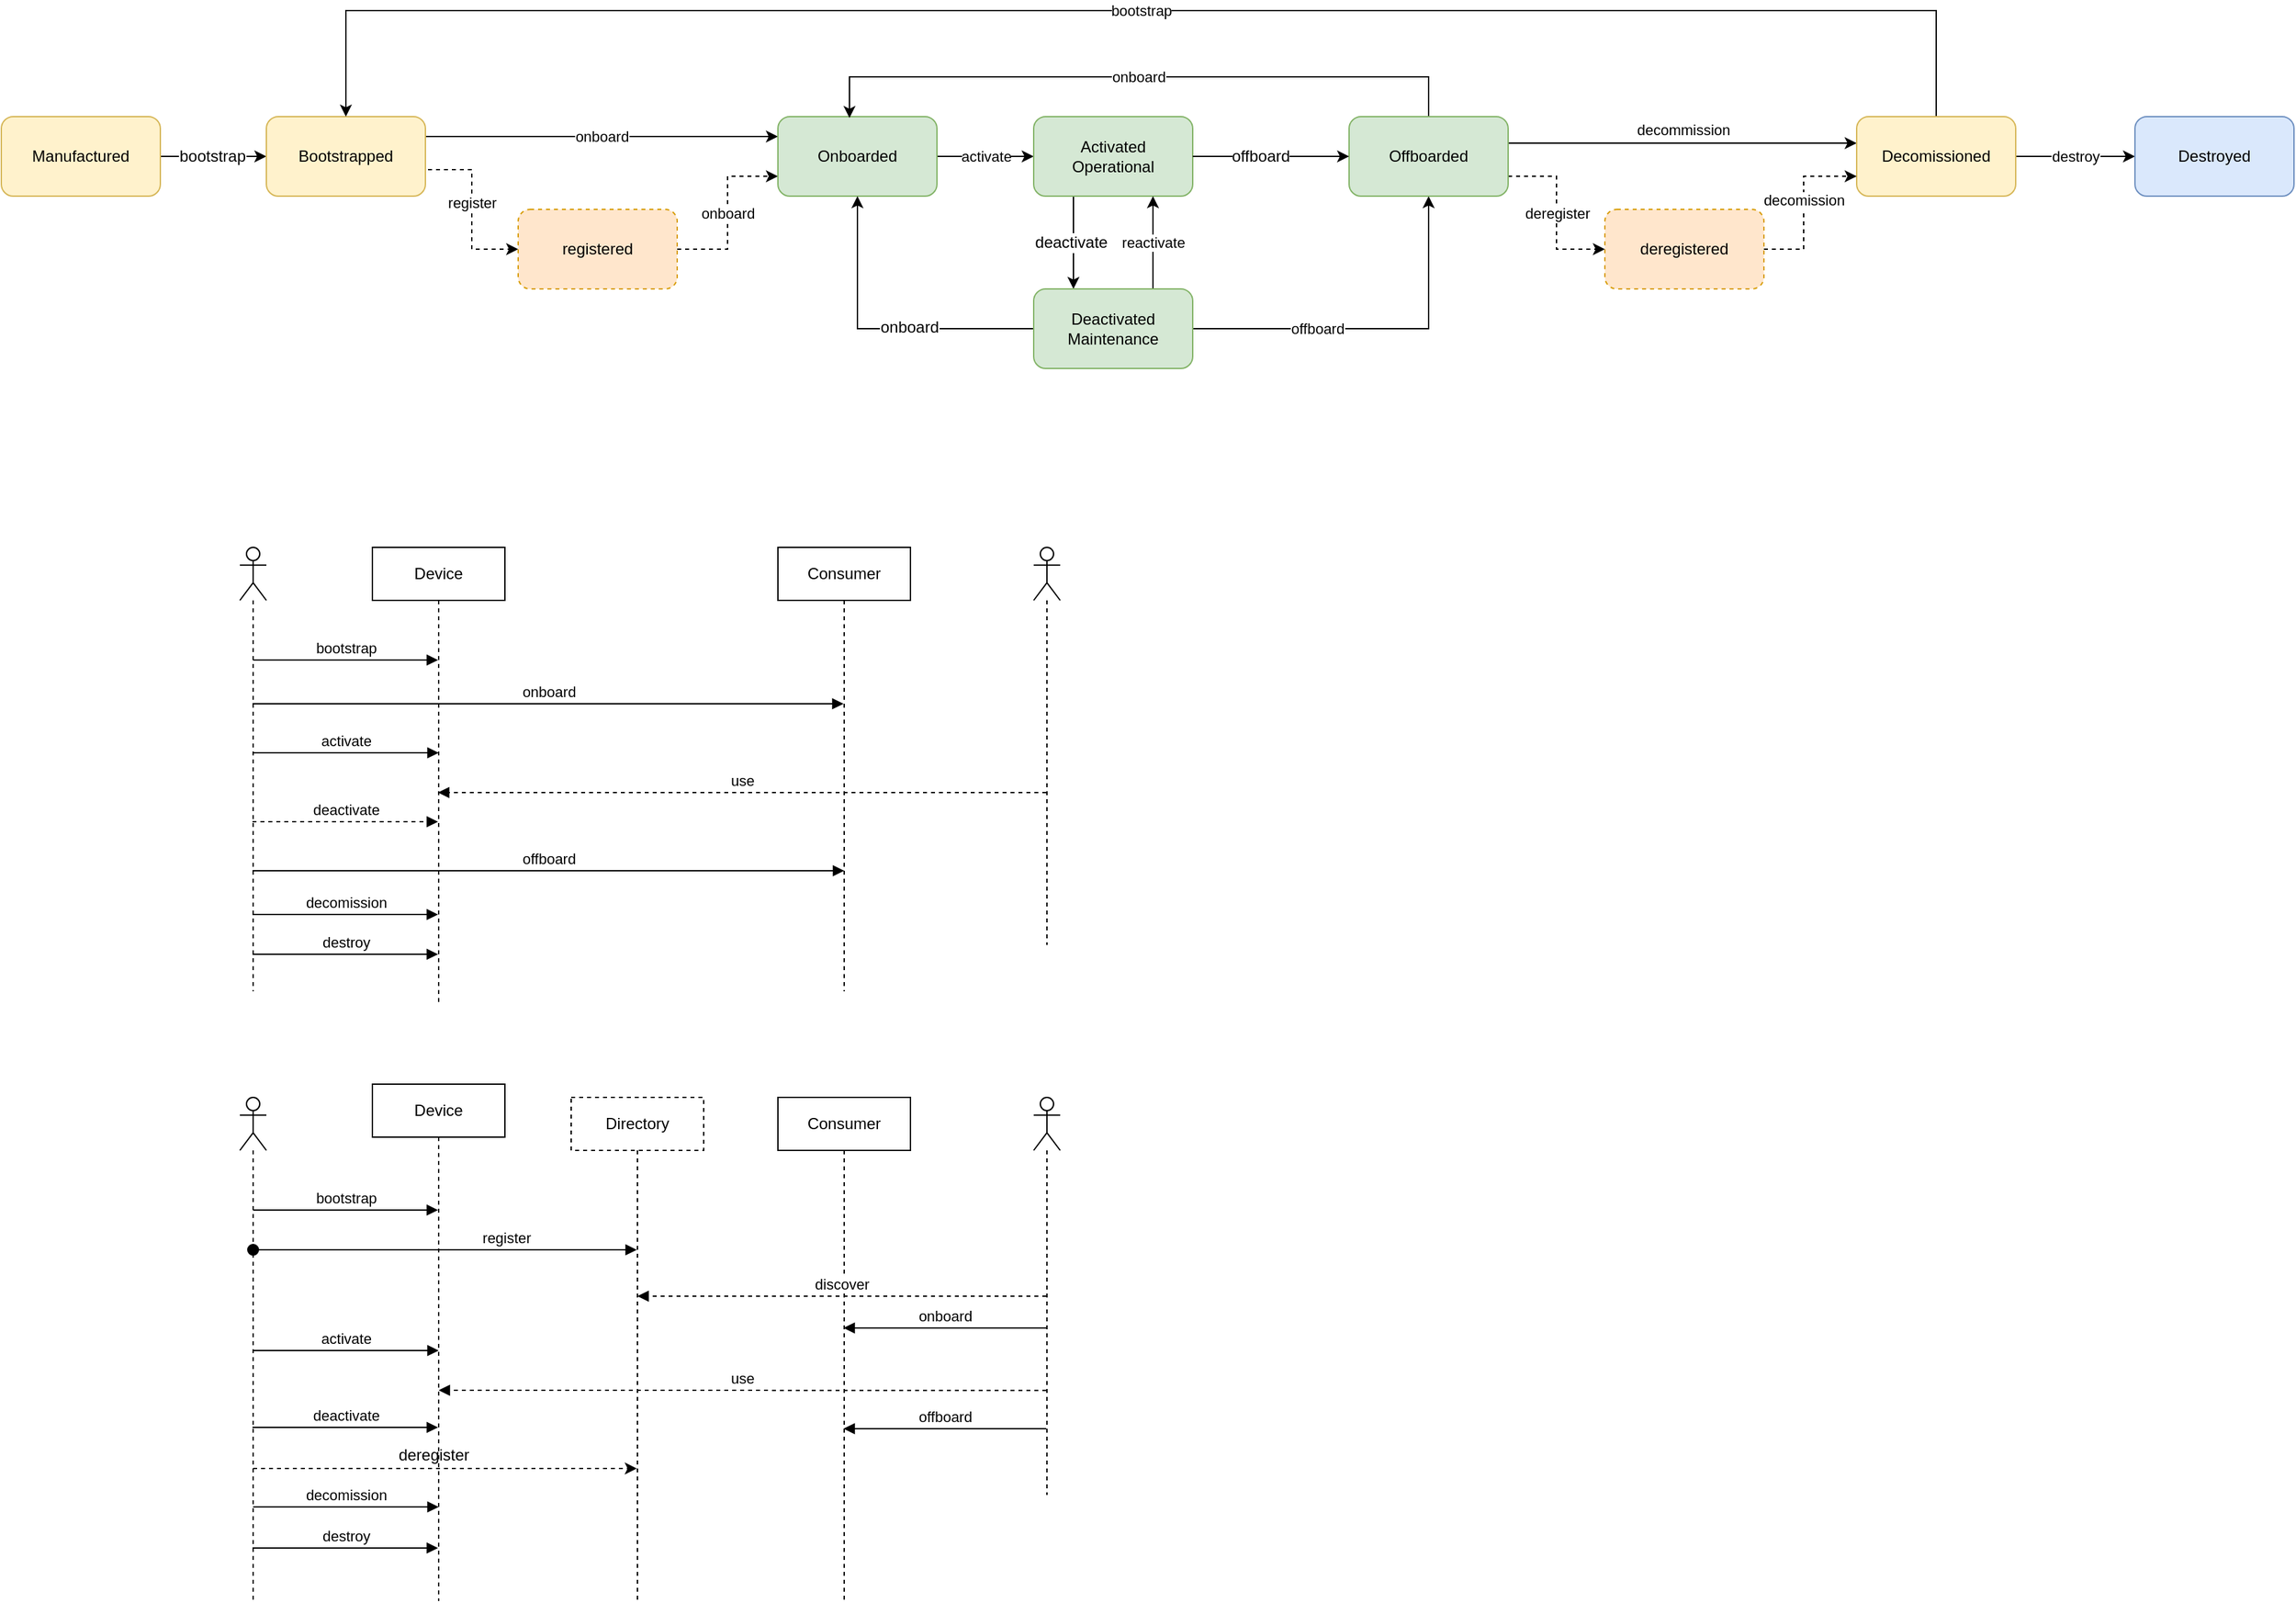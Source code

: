 <mxfile version="12.9.3" type="github">
  <diagram id="73htBAdFns5x5RNXRT5h" name="Page-1">
    <mxGraphModel dx="2189" dy="1014" grid="1" gridSize="10" guides="1" tooltips="1" connect="1" arrows="1" fold="1" page="1" pageScale="1" pageWidth="827" pageHeight="1169" math="0" shadow="0">
      <root>
        <mxCell id="0" />
        <mxCell id="1" parent="0" />
        <mxCell id="cT9X5mV1fRIRkkZIuZl8-15" style="edgeStyle=orthogonalEdgeStyle;rounded=0;orthogonalLoop=1;jettySize=auto;html=1;exitX=1;exitY=0.5;exitDx=0;exitDy=0;entryX=0;entryY=0.5;entryDx=0;entryDy=0;" parent="1" source="cT9X5mV1fRIRkkZIuZl8-1" target="cT9X5mV1fRIRkkZIuZl8-2" edge="1">
          <mxGeometry relative="1" as="geometry" />
        </mxCell>
        <mxCell id="cT9X5mV1fRIRkkZIuZl8-16" value="bootstrap" style="text;html=1;align=center;verticalAlign=middle;resizable=0;points=[];labelBackgroundColor=#ffffff;" parent="cT9X5mV1fRIRkkZIuZl8-15" vertex="1" connectable="0">
          <mxGeometry x="-0.029" y="-2" relative="1" as="geometry">
            <mxPoint y="-2" as="offset" />
          </mxGeometry>
        </mxCell>
        <mxCell id="cT9X5mV1fRIRkkZIuZl8-1" value="Manufactured" style="rounded=1;whiteSpace=wrap;html=1;fillColor=#fff2cc;strokeColor=#d6b656;" parent="1" vertex="1">
          <mxGeometry x="-190" y="260" width="120" height="60" as="geometry" />
        </mxCell>
        <mxCell id="cT9X5mV1fRIRkkZIuZl8-12" value="onboard" style="edgeStyle=orthogonalEdgeStyle;rounded=0;orthogonalLoop=1;jettySize=auto;html=1;entryX=0;entryY=0.75;entryDx=0;entryDy=0;dashed=1;" parent="1" source="NklPxvAMnmCEC8BFBDnq-11" target="cT9X5mV1fRIRkkZIuZl8-3" edge="1">
          <mxGeometry relative="1" as="geometry">
            <mxPoint x="380" y="300" as="targetPoint" />
          </mxGeometry>
        </mxCell>
        <mxCell id="NklPxvAMnmCEC8BFBDnq-12" value="register" style="edgeStyle=orthogonalEdgeStyle;rounded=0;orthogonalLoop=1;jettySize=auto;html=1;exitX=1;exitY=0.5;exitDx=0;exitDy=0;entryX=0;entryY=0.5;entryDx=0;entryDy=0;dashed=1;" edge="1" parent="1" source="cT9X5mV1fRIRkkZIuZl8-2" target="NklPxvAMnmCEC8BFBDnq-11">
          <mxGeometry relative="1" as="geometry">
            <Array as="points">
              <mxPoint x="130" y="300" />
              <mxPoint x="165" y="300" />
              <mxPoint x="165" y="360" />
            </Array>
          </mxGeometry>
        </mxCell>
        <mxCell id="NklPxvAMnmCEC8BFBDnq-15" value="onboard" style="edgeStyle=orthogonalEdgeStyle;rounded=0;orthogonalLoop=1;jettySize=auto;html=1;exitX=1;exitY=0.25;exitDx=0;exitDy=0;entryX=0;entryY=0.25;entryDx=0;entryDy=0;" edge="1" parent="1" source="cT9X5mV1fRIRkkZIuZl8-2" target="cT9X5mV1fRIRkkZIuZl8-3">
          <mxGeometry relative="1" as="geometry" />
        </mxCell>
        <mxCell id="cT9X5mV1fRIRkkZIuZl8-2" value="Bootstrapped" style="rounded=1;whiteSpace=wrap;html=1;fillColor=#fff2cc;strokeColor=#d6b656;" parent="1" vertex="1">
          <mxGeometry x="10" y="260" width="120" height="60" as="geometry" />
        </mxCell>
        <mxCell id="cT9X5mV1fRIRkkZIuZl8-11" value="activate" style="edgeStyle=orthogonalEdgeStyle;rounded=0;orthogonalLoop=1;jettySize=auto;html=1;exitX=1;exitY=0.5;exitDx=0;exitDy=0;entryX=0;entryY=0.5;entryDx=0;entryDy=0;" parent="1" source="cT9X5mV1fRIRkkZIuZl8-3" target="cT9X5mV1fRIRkkZIuZl8-4" edge="1">
          <mxGeometry relative="1" as="geometry" />
        </mxCell>
        <mxCell id="cT9X5mV1fRIRkkZIuZl8-3" value="Onboarded" style="rounded=1;whiteSpace=wrap;html=1;fillColor=#d5e8d4;strokeColor=#82b366;" parent="1" vertex="1">
          <mxGeometry x="396" y="260" width="120" height="60" as="geometry" />
        </mxCell>
        <mxCell id="cT9X5mV1fRIRkkZIuZl8-7" style="edgeStyle=orthogonalEdgeStyle;rounded=0;orthogonalLoop=1;jettySize=auto;html=1;entryX=0.25;entryY=0;entryDx=0;entryDy=0;exitX=0.25;exitY=1;exitDx=0;exitDy=0;" parent="1" source="cT9X5mV1fRIRkkZIuZl8-4" target="cT9X5mV1fRIRkkZIuZl8-5" edge="1">
          <mxGeometry relative="1" as="geometry" />
        </mxCell>
        <mxCell id="cT9X5mV1fRIRkkZIuZl8-9" value="deactivate" style="text;html=1;align=center;verticalAlign=middle;resizable=0;points=[];labelBackgroundColor=#ffffff;" parent="cT9X5mV1fRIRkkZIuZl8-7" vertex="1" connectable="0">
          <mxGeometry y="-2" relative="1" as="geometry">
            <mxPoint as="offset" />
          </mxGeometry>
        </mxCell>
        <mxCell id="cT9X5mV1fRIRkkZIuZl8-14" value="decommission" style="edgeStyle=orthogonalEdgeStyle;rounded=0;orthogonalLoop=1;jettySize=auto;html=1;exitX=1;exitY=0.5;exitDx=0;exitDy=0;" parent="1" source="NklPxvAMnmCEC8BFBDnq-57" target="cT9X5mV1fRIRkkZIuZl8-6" edge="1">
          <mxGeometry x="0.04" y="10" relative="1" as="geometry">
            <Array as="points">
              <mxPoint x="947" y="280" />
            </Array>
            <mxPoint as="offset" />
          </mxGeometry>
        </mxCell>
        <mxCell id="cT9X5mV1fRIRkkZIuZl8-4" value="Activated&lt;br&gt;Operational" style="rounded=1;whiteSpace=wrap;html=1;fillColor=#d5e8d4;strokeColor=#82b366;" parent="1" vertex="1">
          <mxGeometry x="589" y="260" width="120" height="60" as="geometry" />
        </mxCell>
        <mxCell id="cT9X5mV1fRIRkkZIuZl8-8" value="reactivate" style="edgeStyle=orthogonalEdgeStyle;rounded=0;orthogonalLoop=1;jettySize=auto;html=1;exitX=0.75;exitY=0;exitDx=0;exitDy=0;entryX=0.75;entryY=1;entryDx=0;entryDy=0;" parent="1" source="cT9X5mV1fRIRkkZIuZl8-5" target="cT9X5mV1fRIRkkZIuZl8-4" edge="1">
          <mxGeometry relative="1" as="geometry" />
        </mxCell>
        <mxCell id="cT9X5mV1fRIRkkZIuZl8-10" style="edgeStyle=orthogonalEdgeStyle;rounded=0;orthogonalLoop=1;jettySize=auto;html=1;exitX=0;exitY=0.5;exitDx=0;exitDy=0;entryX=0.5;entryY=1;entryDx=0;entryDy=0;" parent="1" source="cT9X5mV1fRIRkkZIuZl8-5" target="cT9X5mV1fRIRkkZIuZl8-3" edge="1">
          <mxGeometry relative="1" as="geometry" />
        </mxCell>
        <mxCell id="cT9X5mV1fRIRkkZIuZl8-13" value="onboard" style="text;html=1;align=center;verticalAlign=middle;resizable=0;points=[];labelBackgroundColor=#ffffff;" parent="cT9X5mV1fRIRkkZIuZl8-10" vertex="1" connectable="0">
          <mxGeometry x="-0.193" y="-1" relative="1" as="geometry">
            <mxPoint as="offset" />
          </mxGeometry>
        </mxCell>
        <mxCell id="NklPxvAMnmCEC8BFBDnq-27" value="offboard" style="edgeStyle=orthogonalEdgeStyle;rounded=0;orthogonalLoop=1;jettySize=auto;html=1;exitX=1;exitY=0.5;exitDx=0;exitDy=0;" edge="1" parent="1" source="cT9X5mV1fRIRkkZIuZl8-5" target="NklPxvAMnmCEC8BFBDnq-57">
          <mxGeometry x="-0.328" relative="1" as="geometry">
            <mxPoint as="offset" />
          </mxGeometry>
        </mxCell>
        <mxCell id="cT9X5mV1fRIRkkZIuZl8-5" value="Deactivated Maintenance" style="rounded=1;whiteSpace=wrap;html=1;fillColor=#d5e8d4;strokeColor=#82b366;" parent="1" vertex="1">
          <mxGeometry x="589" y="390" width="120" height="60" as="geometry" />
        </mxCell>
        <mxCell id="cT9X5mV1fRIRkkZIuZl8-18" value="destroy" style="edgeStyle=orthogonalEdgeStyle;rounded=0;orthogonalLoop=1;jettySize=auto;html=1;exitX=1;exitY=0.5;exitDx=0;exitDy=0;" parent="1" source="cT9X5mV1fRIRkkZIuZl8-6" target="cT9X5mV1fRIRkkZIuZl8-17" edge="1">
          <mxGeometry relative="1" as="geometry" />
        </mxCell>
        <mxCell id="cT9X5mV1fRIRkkZIuZl8-19" value="bootstrap" style="edgeStyle=orthogonalEdgeStyle;rounded=0;orthogonalLoop=1;jettySize=auto;html=1;entryX=0.5;entryY=0;entryDx=0;entryDy=0;exitX=0.5;exitY=0;exitDx=0;exitDy=0;" parent="1" source="cT9X5mV1fRIRkkZIuZl8-6" target="cT9X5mV1fRIRkkZIuZl8-2" edge="1">
          <mxGeometry relative="1" as="geometry">
            <Array as="points">
              <mxPoint x="1270" y="180" />
              <mxPoint x="70" y="180" />
            </Array>
            <mxPoint x="1030" y="240" as="sourcePoint" />
          </mxGeometry>
        </mxCell>
        <mxCell id="cT9X5mV1fRIRkkZIuZl8-6" value="Decomissioned" style="rounded=1;whiteSpace=wrap;html=1;fillColor=#fff2cc;strokeColor=#d6b656;" parent="1" vertex="1">
          <mxGeometry x="1210" y="260" width="120" height="60" as="geometry" />
        </mxCell>
        <mxCell id="cT9X5mV1fRIRkkZIuZl8-17" value="Destroyed" style="rounded=1;whiteSpace=wrap;html=1;fillColor=#dae8fc;strokeColor=#6c8ebf;" parent="1" vertex="1">
          <mxGeometry x="1420" y="260" width="120" height="60" as="geometry" />
        </mxCell>
        <mxCell id="NklPxvAMnmCEC8BFBDnq-1" value="" style="shape=umlLifeline;participant=umlActor;perimeter=lifelinePerimeter;whiteSpace=wrap;html=1;container=1;collapsible=0;recursiveResize=0;verticalAlign=top;spacingTop=36;labelBackgroundColor=#ffffff;outlineConnect=0;" vertex="1" parent="1">
          <mxGeometry x="-10" y="585" width="20" height="335" as="geometry" />
        </mxCell>
        <mxCell id="NklPxvAMnmCEC8BFBDnq-11" value="registered" style="rounded=1;whiteSpace=wrap;html=1;fillColor=#ffe6cc;strokeColor=#d79b00;dashed=1;" vertex="1" parent="1">
          <mxGeometry x="200" y="330" width="120" height="60" as="geometry" />
        </mxCell>
        <mxCell id="NklPxvAMnmCEC8BFBDnq-16" value="onboard" style="html=1;verticalAlign=bottom;endArrow=block;" edge="1" parent="1">
          <mxGeometry width="80" relative="1" as="geometry">
            <mxPoint x="-0.5" y="703" as="sourcePoint" />
            <mxPoint x="445.5" y="703" as="targetPoint" />
            <Array as="points">
              <mxPoint x="290" y="703" />
            </Array>
          </mxGeometry>
        </mxCell>
        <mxCell id="NklPxvAMnmCEC8BFBDnq-17" value="bootstrap" style="html=1;verticalAlign=bottom;endArrow=block;" edge="1" parent="1" source="NklPxvAMnmCEC8BFBDnq-1" target="NklPxvAMnmCEC8BFBDnq-18">
          <mxGeometry width="80" relative="1" as="geometry">
            <mxPoint x="490" y="540" as="sourcePoint" />
            <mxPoint x="570" y="540" as="targetPoint" />
            <Array as="points">
              <mxPoint x="80" y="670" />
            </Array>
          </mxGeometry>
        </mxCell>
        <mxCell id="NklPxvAMnmCEC8BFBDnq-18" value="Device" style="shape=umlLifeline;perimeter=lifelinePerimeter;whiteSpace=wrap;html=1;container=1;collapsible=0;recursiveResize=0;outlineConnect=0;" vertex="1" parent="1">
          <mxGeometry x="90" y="585" width="100" height="345" as="geometry" />
        </mxCell>
        <mxCell id="NklPxvAMnmCEC8BFBDnq-20" value="Consumer" style="shape=umlLifeline;perimeter=lifelinePerimeter;whiteSpace=wrap;html=1;container=1;collapsible=0;recursiveResize=0;outlineConnect=0;" vertex="1" parent="1">
          <mxGeometry x="396" y="585" width="100" height="335" as="geometry" />
        </mxCell>
        <mxCell id="NklPxvAMnmCEC8BFBDnq-23" value="activate" style="html=1;verticalAlign=bottom;endArrow=block;" edge="1" parent="1">
          <mxGeometry width="80" relative="1" as="geometry">
            <mxPoint y="740" as="sourcePoint" />
            <mxPoint x="140" y="740" as="targetPoint" />
          </mxGeometry>
        </mxCell>
        <mxCell id="NklPxvAMnmCEC8BFBDnq-24" value="" style="shape=umlLifeline;participant=umlActor;perimeter=lifelinePerimeter;whiteSpace=wrap;html=1;container=1;collapsible=0;recursiveResize=0;verticalAlign=top;spacingTop=36;labelBackgroundColor=#ffffff;outlineConnect=0;" vertex="1" parent="1">
          <mxGeometry x="589" y="585" width="20" height="300" as="geometry" />
        </mxCell>
        <mxCell id="NklPxvAMnmCEC8BFBDnq-26" value="deactivate" style="html=1;verticalAlign=bottom;endArrow=block;dashed=1;" edge="1" parent="1">
          <mxGeometry width="80" relative="1" as="geometry">
            <mxPoint x="-0.5" y="792" as="sourcePoint" />
            <mxPoint x="139.5" y="792" as="targetPoint" />
            <Array as="points">
              <mxPoint x="60" y="792" />
            </Array>
          </mxGeometry>
        </mxCell>
        <mxCell id="NklPxvAMnmCEC8BFBDnq-33" value="offboard" style="html=1;verticalAlign=bottom;endArrow=block;" edge="1" parent="1">
          <mxGeometry width="80" relative="1" as="geometry">
            <mxPoint x="-0.5" y="829" as="sourcePoint" />
            <mxPoint x="446" y="829" as="targetPoint" />
            <Array as="points" />
          </mxGeometry>
        </mxCell>
        <mxCell id="NklPxvAMnmCEC8BFBDnq-35" value="decomission" style="html=1;verticalAlign=bottom;endArrow=block;" edge="1" parent="1">
          <mxGeometry width="80" relative="1" as="geometry">
            <mxPoint x="-0.5" y="862" as="sourcePoint" />
            <mxPoint x="139.5" y="862" as="targetPoint" />
            <Array as="points">
              <mxPoint x="50" y="862" />
            </Array>
          </mxGeometry>
        </mxCell>
        <mxCell id="NklPxvAMnmCEC8BFBDnq-36" value="" style="shape=umlLifeline;participant=umlActor;perimeter=lifelinePerimeter;whiteSpace=wrap;html=1;container=1;collapsible=0;recursiveResize=0;verticalAlign=top;spacingTop=36;labelBackgroundColor=#ffffff;outlineConnect=0;" vertex="1" parent="1">
          <mxGeometry x="-10" y="1000" width="20" height="380" as="geometry" />
        </mxCell>
        <mxCell id="NklPxvAMnmCEC8BFBDnq-37" value="register" style="html=1;verticalAlign=bottom;startArrow=oval;endArrow=block;startSize=8;" edge="1" parent="1" source="NklPxvAMnmCEC8BFBDnq-36" target="NklPxvAMnmCEC8BFBDnq-43">
          <mxGeometry x="0.315" relative="1" as="geometry">
            <mxPoint x="290" y="1125" as="sourcePoint" />
            <mxPoint x="350" y="1125" as="targetPoint" />
            <Array as="points">
              <mxPoint x="170" y="1115" />
            </Array>
            <mxPoint as="offset" />
          </mxGeometry>
        </mxCell>
        <mxCell id="NklPxvAMnmCEC8BFBDnq-38" value="onboard" style="html=1;verticalAlign=bottom;endArrow=block;" edge="1" parent="1">
          <mxGeometry width="80" relative="1" as="geometry">
            <mxPoint x="598.5" y="1174" as="sourcePoint" />
            <mxPoint x="445.5" y="1174" as="targetPoint" />
            <Array as="points">
              <mxPoint x="530" y="1174" />
            </Array>
          </mxGeometry>
        </mxCell>
        <mxCell id="NklPxvAMnmCEC8BFBDnq-39" value="bootstrap" style="html=1;verticalAlign=bottom;endArrow=block;" edge="1" parent="1" source="NklPxvAMnmCEC8BFBDnq-36" target="NklPxvAMnmCEC8BFBDnq-42">
          <mxGeometry width="80" relative="1" as="geometry">
            <mxPoint x="490" y="955" as="sourcePoint" />
            <mxPoint x="570" y="955" as="targetPoint" />
            <Array as="points">
              <mxPoint x="80" y="1085" />
            </Array>
          </mxGeometry>
        </mxCell>
        <mxCell id="NklPxvAMnmCEC8BFBDnq-40" style="edgeStyle=orthogonalEdgeStyle;rounded=0;orthogonalLoop=1;jettySize=auto;html=1;dashed=1;" edge="1" parent="1" source="NklPxvAMnmCEC8BFBDnq-36">
          <mxGeometry relative="1" as="geometry">
            <Array as="points">
              <mxPoint x="60" y="1280" />
              <mxPoint x="60" y="1280" />
            </Array>
            <mxPoint x="139.5" y="1280" as="sourcePoint" />
            <mxPoint x="289.5" y="1280" as="targetPoint" />
          </mxGeometry>
        </mxCell>
        <mxCell id="NklPxvAMnmCEC8BFBDnq-41" value="deregister" style="text;html=1;align=center;verticalAlign=middle;resizable=0;points=[];labelBackgroundColor=#ffffff;" vertex="1" connectable="0" parent="NklPxvAMnmCEC8BFBDnq-40">
          <mxGeometry x="0.073" y="-18" relative="1" as="geometry">
            <mxPoint x="-19.5" y="-28" as="offset" />
          </mxGeometry>
        </mxCell>
        <mxCell id="NklPxvAMnmCEC8BFBDnq-42" value="Device" style="shape=umlLifeline;perimeter=lifelinePerimeter;whiteSpace=wrap;html=1;container=1;collapsible=0;recursiveResize=0;outlineConnect=0;" vertex="1" parent="1">
          <mxGeometry x="90" y="990" width="100" height="390" as="geometry" />
        </mxCell>
        <mxCell id="NklPxvAMnmCEC8BFBDnq-43" value="Directory" style="shape=umlLifeline;perimeter=lifelinePerimeter;whiteSpace=wrap;html=1;container=1;collapsible=0;recursiveResize=0;outlineConnect=0;dashed=1;" vertex="1" parent="1">
          <mxGeometry x="240" y="1000" width="100" height="380" as="geometry" />
        </mxCell>
        <mxCell id="NklPxvAMnmCEC8BFBDnq-44" value="Consumer" style="shape=umlLifeline;perimeter=lifelinePerimeter;whiteSpace=wrap;html=1;container=1;collapsible=0;recursiveResize=0;outlineConnect=0;" vertex="1" parent="1">
          <mxGeometry x="396" y="1000" width="100" height="380" as="geometry" />
        </mxCell>
        <mxCell id="NklPxvAMnmCEC8BFBDnq-46" value="activate" style="html=1;verticalAlign=bottom;endArrow=block;" edge="1" parent="1">
          <mxGeometry width="80" relative="1" as="geometry">
            <mxPoint y="1191" as="sourcePoint" />
            <mxPoint x="140" y="1191" as="targetPoint" />
            <Array as="points">
              <mxPoint x="70" y="1191" />
            </Array>
          </mxGeometry>
        </mxCell>
        <mxCell id="NklPxvAMnmCEC8BFBDnq-47" value="" style="shape=umlLifeline;participant=umlActor;perimeter=lifelinePerimeter;whiteSpace=wrap;html=1;container=1;collapsible=0;recursiveResize=0;verticalAlign=top;spacingTop=36;labelBackgroundColor=#ffffff;outlineConnect=0;" vertex="1" parent="1">
          <mxGeometry x="589" y="1000" width="20" height="300" as="geometry" />
        </mxCell>
        <mxCell id="NklPxvAMnmCEC8BFBDnq-48" value="deactivate" style="html=1;verticalAlign=bottom;endArrow=block;" edge="1" parent="1">
          <mxGeometry width="80" relative="1" as="geometry">
            <mxPoint x="-0.5" y="1249" as="sourcePoint" />
            <mxPoint x="139.5" y="1249" as="targetPoint" />
            <Array as="points">
              <mxPoint x="60" y="1249" />
            </Array>
          </mxGeometry>
        </mxCell>
        <mxCell id="NklPxvAMnmCEC8BFBDnq-49" value="decomission" style="html=1;verticalAlign=bottom;endArrow=block;" edge="1" parent="1">
          <mxGeometry width="80" relative="1" as="geometry">
            <mxPoint y="1309" as="sourcePoint" />
            <mxPoint x="140" y="1309" as="targetPoint" />
            <Array as="points" />
          </mxGeometry>
        </mxCell>
        <mxCell id="NklPxvAMnmCEC8BFBDnq-54" value="decomission" style="edgeStyle=orthogonalEdgeStyle;rounded=0;orthogonalLoop=1;jettySize=auto;html=1;entryX=0;entryY=0.75;entryDx=0;entryDy=0;dashed=1;exitX=1;exitY=0.5;exitDx=0;exitDy=0;" edge="1" parent="1" source="NklPxvAMnmCEC8BFBDnq-52" target="cT9X5mV1fRIRkkZIuZl8-6">
          <mxGeometry x="-0.238" y="20" relative="1" as="geometry">
            <Array as="points">
              <mxPoint x="1170" y="360" />
              <mxPoint x="1170" y="305" />
            </Array>
            <mxPoint x="20" y="-20" as="offset" />
          </mxGeometry>
        </mxCell>
        <mxCell id="NklPxvAMnmCEC8BFBDnq-52" value="deregistered" style="rounded=1;whiteSpace=wrap;html=1;fillColor=#ffe6cc;strokeColor=#d79b00;dashed=1;" vertex="1" parent="1">
          <mxGeometry x="1020" y="330" width="120" height="60" as="geometry" />
        </mxCell>
        <mxCell id="NklPxvAMnmCEC8BFBDnq-55" value="use" style="html=1;verticalAlign=bottom;endArrow=block;dashed=1;" edge="1" parent="1">
          <mxGeometry width="80" relative="1" as="geometry">
            <mxPoint x="598.5" y="770" as="sourcePoint" />
            <mxPoint x="139.5" y="770" as="targetPoint" />
            <Array as="points">
              <mxPoint x="370" y="770" />
            </Array>
          </mxGeometry>
        </mxCell>
        <mxCell id="NklPxvAMnmCEC8BFBDnq-56" value="use" style="html=1;verticalAlign=bottom;endArrow=block;dashed=1;entryX=0.5;entryY=0.594;entryDx=0;entryDy=0;entryPerimeter=0;" edge="1" parent="1">
          <mxGeometry width="80" relative="1" as="geometry">
            <mxPoint x="598.5" y="1221.07" as="sourcePoint" />
            <mxPoint x="140" y="1221.0" as="targetPoint" />
            <Array as="points">
              <mxPoint x="430" y="1221.07" />
            </Array>
          </mxGeometry>
        </mxCell>
        <mxCell id="NklPxvAMnmCEC8BFBDnq-61" value="deregister" style="edgeStyle=orthogonalEdgeStyle;rounded=0;orthogonalLoop=1;jettySize=auto;html=1;exitX=1;exitY=0.75;exitDx=0;exitDy=0;entryX=0;entryY=0.5;entryDx=0;entryDy=0;dashed=1;" edge="1" parent="1" source="NklPxvAMnmCEC8BFBDnq-57" target="NklPxvAMnmCEC8BFBDnq-52">
          <mxGeometry relative="1" as="geometry" />
        </mxCell>
        <mxCell id="NklPxvAMnmCEC8BFBDnq-62" value="onboard" style="edgeStyle=orthogonalEdgeStyle;rounded=0;orthogonalLoop=1;jettySize=auto;html=1;exitX=0.5;exitY=0;exitDx=0;exitDy=0;entryX=0.45;entryY=0.017;entryDx=0;entryDy=0;entryPerimeter=0;" edge="1" parent="1" source="NklPxvAMnmCEC8BFBDnq-57" target="cT9X5mV1fRIRkkZIuZl8-3">
          <mxGeometry relative="1" as="geometry">
            <Array as="points">
              <mxPoint x="887" y="230" />
              <mxPoint x="450" y="230" />
            </Array>
          </mxGeometry>
        </mxCell>
        <mxCell id="NklPxvAMnmCEC8BFBDnq-57" value="Offboarded" style="rounded=1;whiteSpace=wrap;html=1;fillColor=#d5e8d4;strokeColor=#82b366;" vertex="1" parent="1">
          <mxGeometry x="827" y="260" width="120" height="60" as="geometry" />
        </mxCell>
        <mxCell id="NklPxvAMnmCEC8BFBDnq-59" value="" style="edgeStyle=orthogonalEdgeStyle;rounded=0;orthogonalLoop=1;jettySize=auto;html=1;exitX=1;exitY=0.5;exitDx=0;exitDy=0;" edge="1" parent="1" source="cT9X5mV1fRIRkkZIuZl8-4" target="NklPxvAMnmCEC8BFBDnq-57">
          <mxGeometry relative="1" as="geometry">
            <mxPoint x="709" y="290" as="sourcePoint" />
            <mxPoint x="1121" y="280" as="targetPoint" />
            <Array as="points">
              <mxPoint x="780" y="290" />
              <mxPoint x="780" y="290" />
            </Array>
          </mxGeometry>
        </mxCell>
        <mxCell id="NklPxvAMnmCEC8BFBDnq-60" value="offboard" style="text;html=1;align=center;verticalAlign=middle;resizable=0;points=[];labelBackgroundColor=#ffffff;" vertex="1" connectable="0" parent="NklPxvAMnmCEC8BFBDnq-59">
          <mxGeometry x="-0.777" y="1" relative="1" as="geometry">
            <mxPoint x="38" y="1" as="offset" />
          </mxGeometry>
        </mxCell>
        <mxCell id="NklPxvAMnmCEC8BFBDnq-63" value="discover" style="html=1;verticalAlign=bottom;endArrow=block;dashed=1;" edge="1" parent="1" source="NklPxvAMnmCEC8BFBDnq-47" target="NklPxvAMnmCEC8BFBDnq-43">
          <mxGeometry width="80" relative="1" as="geometry">
            <mxPoint x="330" y="1080" as="sourcePoint" />
            <mxPoint x="410" y="1080" as="targetPoint" />
            <Array as="points">
              <mxPoint x="440" y="1150" />
            </Array>
          </mxGeometry>
        </mxCell>
        <mxCell id="NklPxvAMnmCEC8BFBDnq-64" value="offboard" style="html=1;verticalAlign=bottom;endArrow=block;" edge="1" parent="1">
          <mxGeometry width="80" relative="1" as="geometry">
            <mxPoint x="598.5" y="1250" as="sourcePoint" />
            <mxPoint x="445.5" y="1250" as="targetPoint" />
            <Array as="points">
              <mxPoint x="540" y="1250" />
            </Array>
          </mxGeometry>
        </mxCell>
        <mxCell id="NklPxvAMnmCEC8BFBDnq-65" value="destroy" style="html=1;verticalAlign=bottom;endArrow=block;" edge="1" parent="1">
          <mxGeometry width="80" relative="1" as="geometry">
            <mxPoint x="-0.5" y="892" as="sourcePoint" />
            <mxPoint x="139.5" y="892" as="targetPoint" />
            <Array as="points">
              <mxPoint x="60" y="892" />
            </Array>
          </mxGeometry>
        </mxCell>
        <mxCell id="NklPxvAMnmCEC8BFBDnq-66" value="destroy" style="html=1;verticalAlign=bottom;endArrow=block;" edge="1" parent="1">
          <mxGeometry width="80" relative="1" as="geometry">
            <mxPoint x="-0.5" y="1340" as="sourcePoint" />
            <mxPoint x="139.5" y="1340" as="targetPoint" />
            <Array as="points" />
          </mxGeometry>
        </mxCell>
      </root>
    </mxGraphModel>
  </diagram>
</mxfile>
